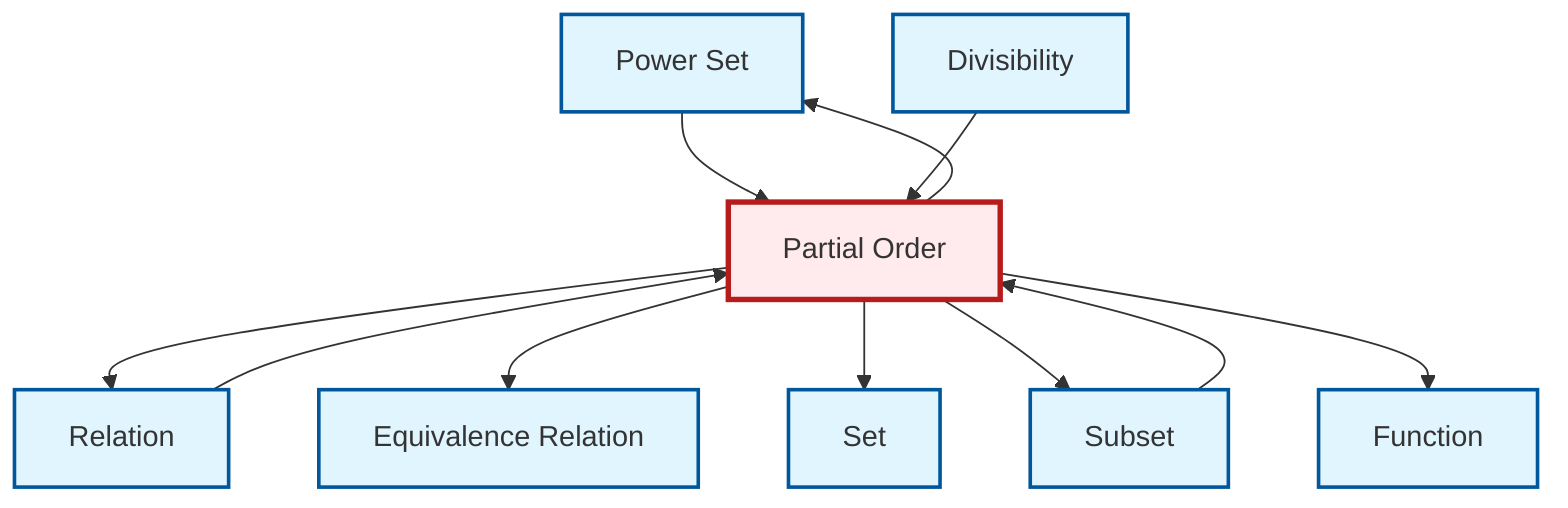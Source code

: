 graph TD
    classDef definition fill:#e1f5fe,stroke:#01579b,stroke-width:2px
    classDef theorem fill:#f3e5f5,stroke:#4a148c,stroke-width:2px
    classDef axiom fill:#fff3e0,stroke:#e65100,stroke-width:2px
    classDef example fill:#e8f5e9,stroke:#1b5e20,stroke-width:2px
    classDef current fill:#ffebee,stroke:#b71c1c,stroke-width:3px
    def-power-set["Power Set"]:::definition
    def-function["Function"]:::definition
    def-set["Set"]:::definition
    def-partial-order["Partial Order"]:::definition
    def-equivalence-relation["Equivalence Relation"]:::definition
    def-divisibility["Divisibility"]:::definition
    def-relation["Relation"]:::definition
    def-subset["Subset"]:::definition
    def-partial-order --> def-relation
    def-partial-order --> def-equivalence-relation
    def-partial-order --> def-set
    def-relation --> def-partial-order
    def-partial-order --> def-subset
    def-partial-order --> def-function
    def-partial-order --> def-power-set
    def-power-set --> def-partial-order
    def-divisibility --> def-partial-order
    def-subset --> def-partial-order
    class def-partial-order current